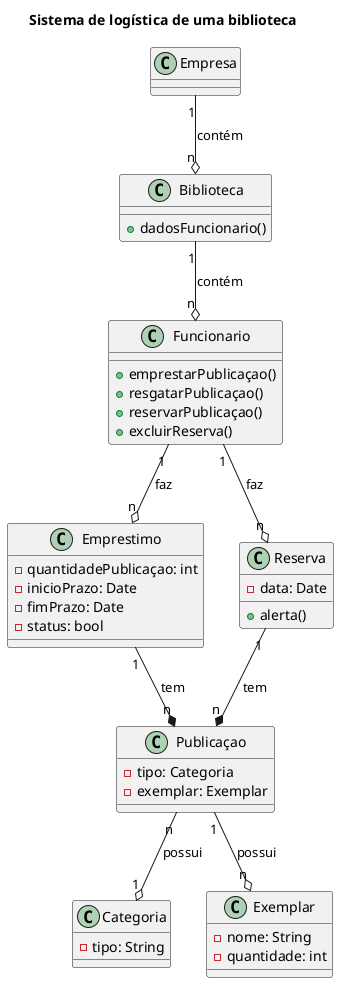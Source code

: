 @startuml Class diagram

title Sistema de logística de uma biblioteca

class Empresa {}

class Biblioteca {
  + dadosFuncionario()
}

class Funcionario {
  + emprestarPublicaçao()
  + resgatarPublicaçao()
  + reservarPublicaçao()
  + excluirReserva()
}

class Emprestimo {
  - quantidadePublicaçao: int
  - inicioPrazo: Date
  - fimPrazo: Date
  - status: bool
}

class Reserva {
  - data: Date

  + alerta()
}

class Publicaçao {
  - tipo: Categoria
  - exemplar: Exemplar
}

class Categoria {
  - tipo: String
}


class Exemplar {
  - nome: String
  - quantidade: int
}

Empresa "1" --o "n" Biblioteca : contém
Biblioteca "1" --o "n" Funcionario : contém
Funcionario "1" --o "n" Emprestimo : faz
Emprestimo "1" --* "n" Publicaçao : tem
Funcionario "1" --o "n" Reserva : faz
Reserva "1" --* "n" Publicaçao : tem
Publicaçao "n" --o "1" Categoria : possui
Publicaçao "1" --o "n" Exemplar : possui

@enduml
